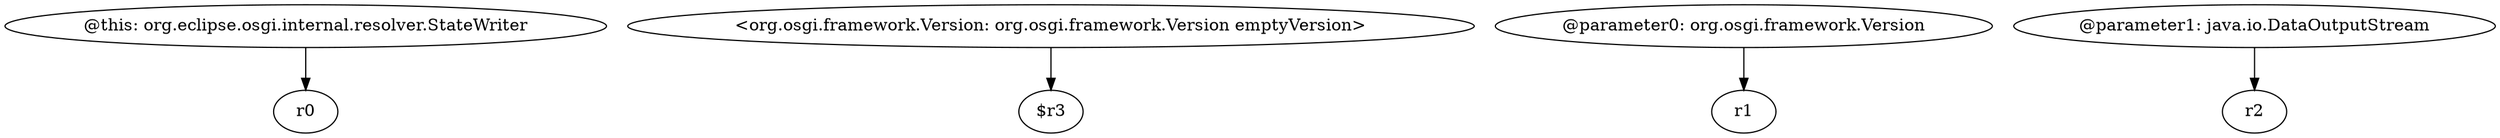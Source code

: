 digraph g {
0[label="@this: org.eclipse.osgi.internal.resolver.StateWriter"]
1[label="r0"]
0->1[label=""]
2[label="<org.osgi.framework.Version: org.osgi.framework.Version emptyVersion>"]
3[label="$r3"]
2->3[label=""]
4[label="@parameter0: org.osgi.framework.Version"]
5[label="r1"]
4->5[label=""]
6[label="@parameter1: java.io.DataOutputStream"]
7[label="r2"]
6->7[label=""]
}